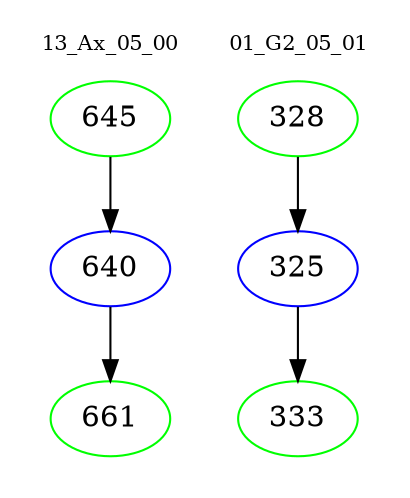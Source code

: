digraph{
subgraph cluster_0 {
color = white
label = "13_Ax_05_00";
fontsize=10;
T0_645 [label="645", color="green"]
T0_645 -> T0_640 [color="black"]
T0_640 [label="640", color="blue"]
T0_640 -> T0_661 [color="black"]
T0_661 [label="661", color="green"]
}
subgraph cluster_1 {
color = white
label = "01_G2_05_01";
fontsize=10;
T1_328 [label="328", color="green"]
T1_328 -> T1_325 [color="black"]
T1_325 [label="325", color="blue"]
T1_325 -> T1_333 [color="black"]
T1_333 [label="333", color="green"]
}
}
